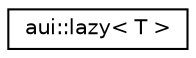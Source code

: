 digraph "Graphical Class Hierarchy"
{
 // LATEX_PDF_SIZE
  edge [fontname="Helvetica",fontsize="10",labelfontname="Helvetica",labelfontsize="10"];
  node [fontname="Helvetica",fontsize="10",shape=record];
  rankdir="LR";
  Node0 [label="aui::lazy\< T \>",height=0.2,width=0.4,color="black", fillcolor="white", style="filled",URL="$structaui_1_1lazy.html",tooltip=" "];
}

